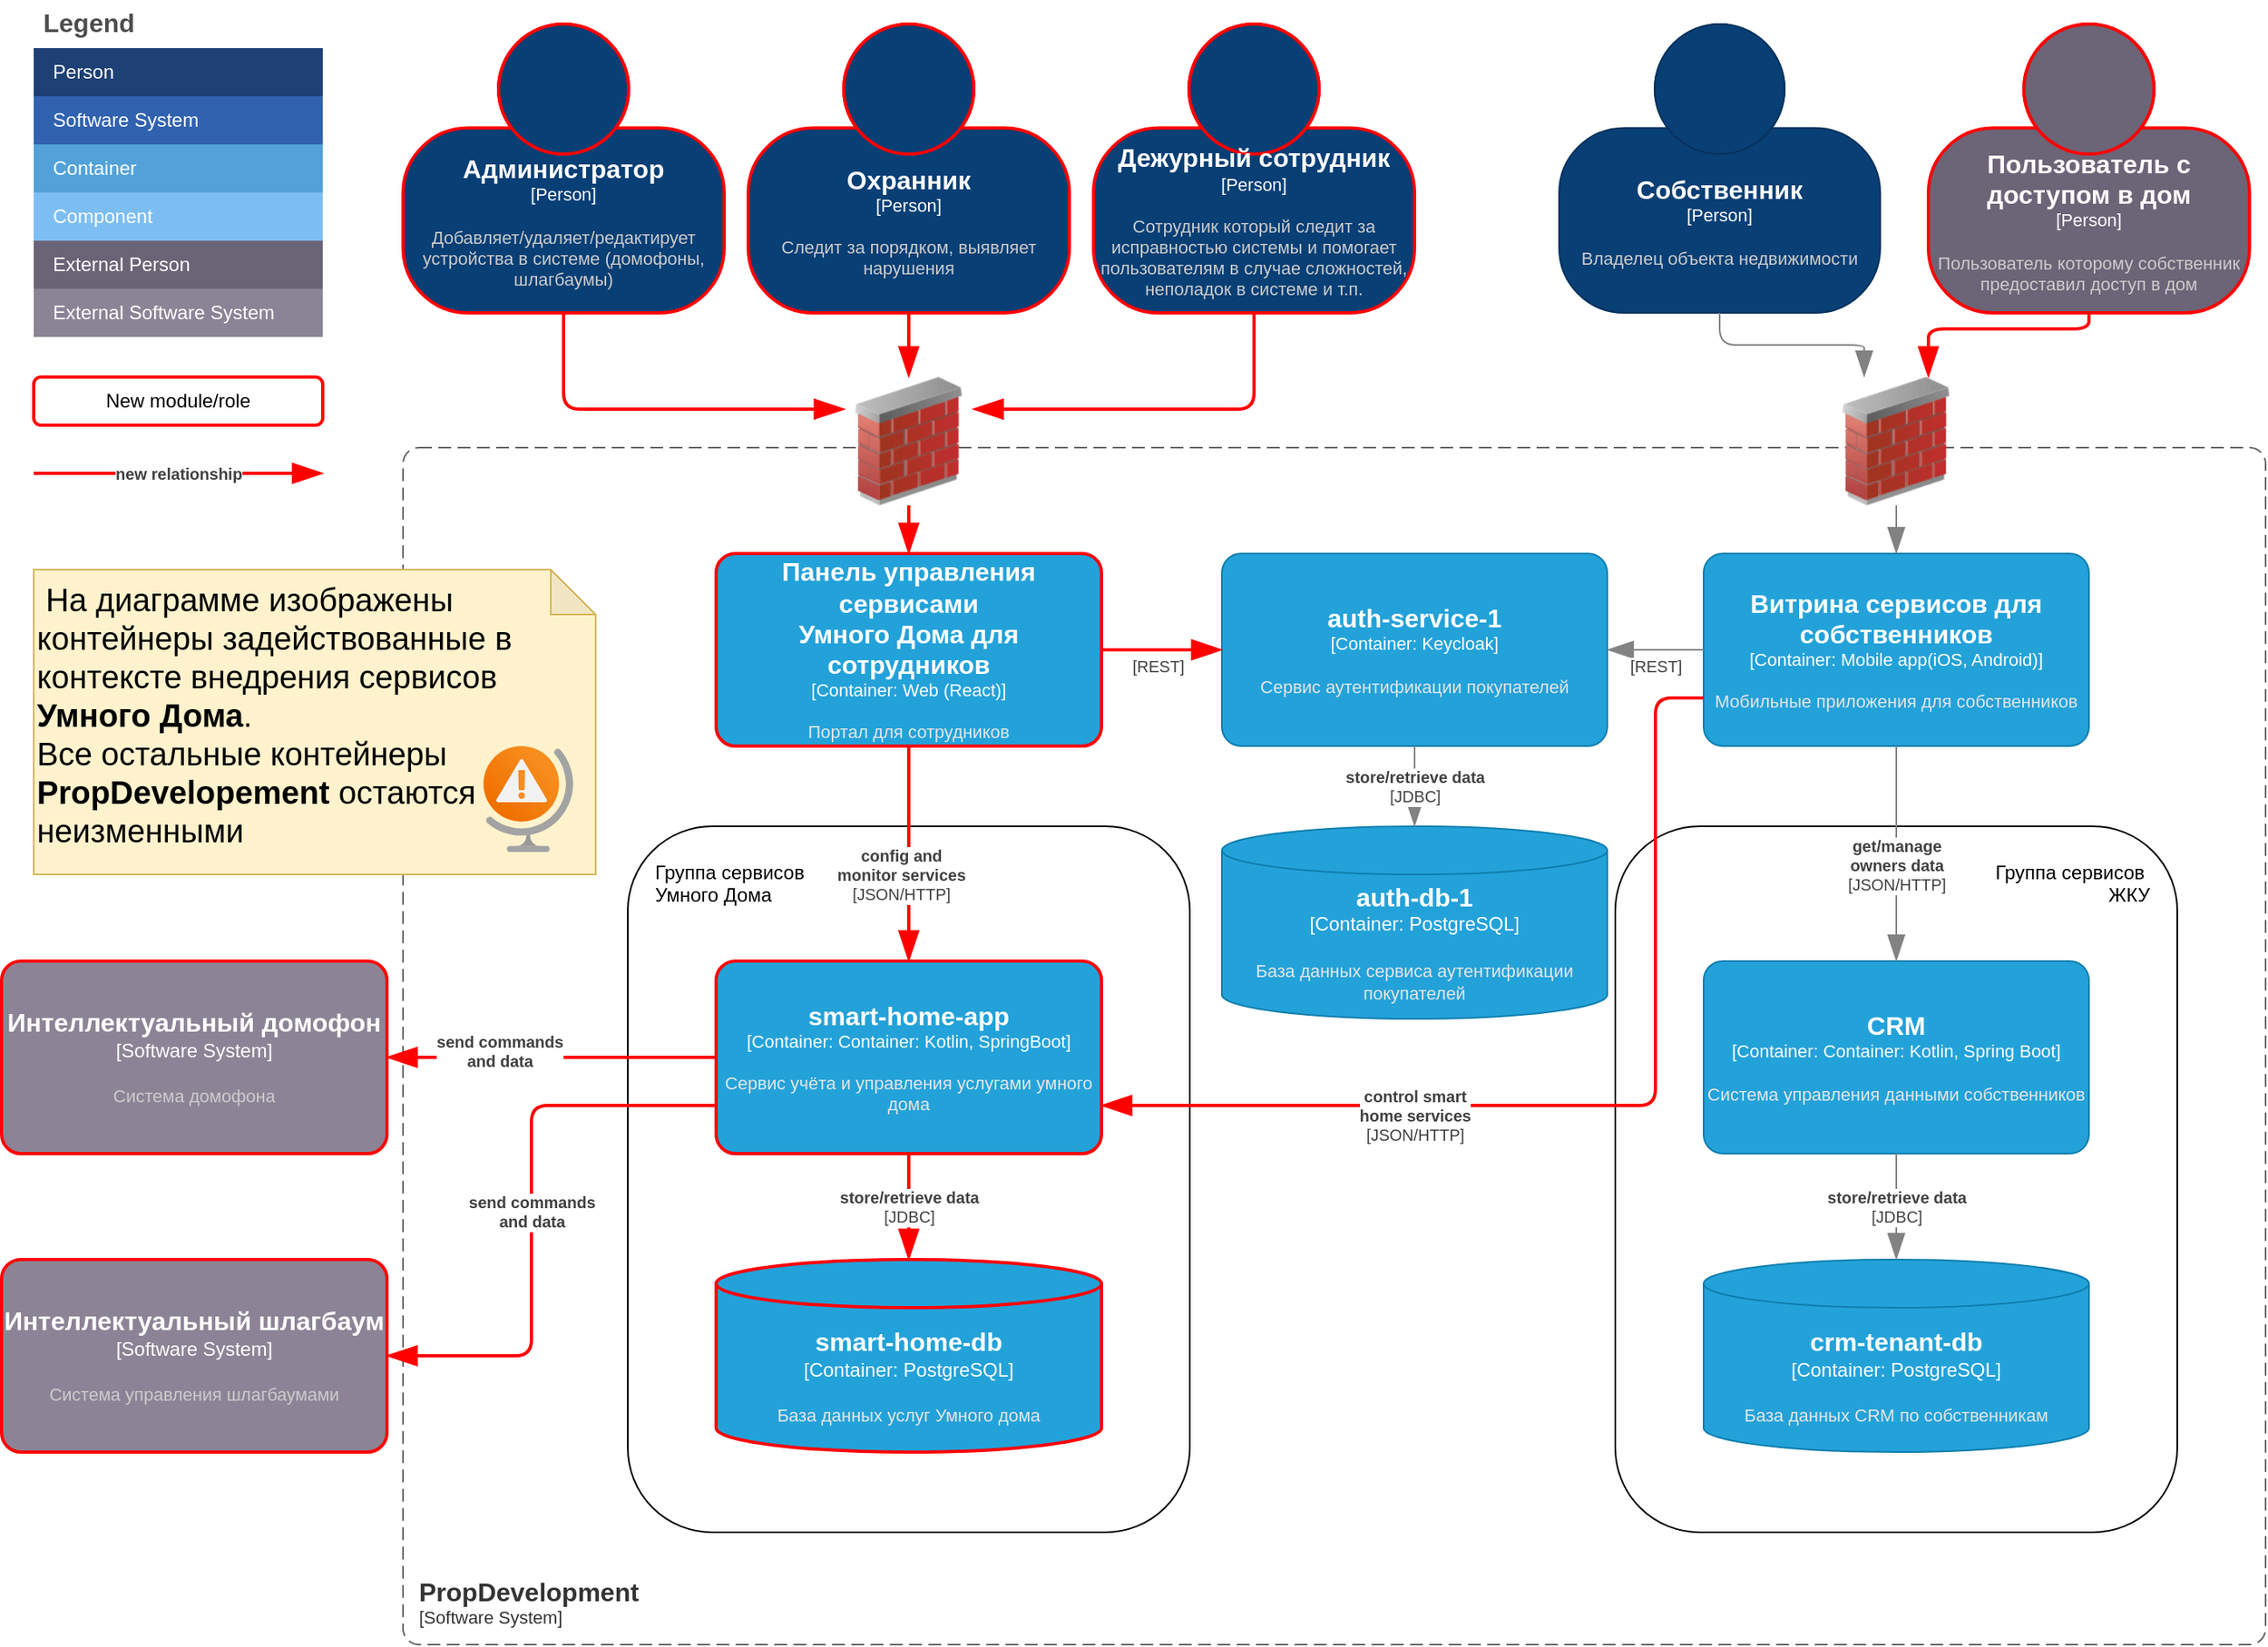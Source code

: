 <?xml version="1.0" encoding="UTF-8"?>
<mxfile version="28.0.7">
  <diagram name="Smart_home_containers" id="YYoMO82be9aLA4cm-GxM">
    <mxGraphModel dx="2052" dy="1110" grid="1" gridSize="10" guides="1" tooltips="1" connect="1" arrows="1" fold="1" page="1" pageScale="1" pageWidth="1169" pageHeight="827" math="0" shadow="0">
      <root>
        <mxCell id="0" />
        <mxCell id="1" parent="0" />
        <mxCell id="gD3_yZet2hSaVHX4nAXT-1" value="Группа сервисов&amp;nbsp;&lt;div&gt;ЖКУ&lt;/div&gt;" style="rounded=1;whiteSpace=wrap;html=1;verticalAlign=top;align=right;labelPosition=center;verticalLabelPosition=middle;spacingLeft=0;spacingTop=15;spacingRight=15;" vertex="1" parent="1">
          <mxGeometry x="1025" y="530" width="350" height="440" as="geometry" />
        </mxCell>
        <mxCell id="eKTCsb9DSm1Nc7J48sP9-2" value="Legend" style="shape=table;startSize=30;container=1;collapsible=0;childLayout=tableLayout;fontSize=16;align=left;verticalAlign=top;fillColor=none;strokeColor=none;fontColor=#4D4D4D;fontStyle=1;spacingLeft=6;spacing=0;resizable=0;" vertex="1" parent="1">
          <mxGeometry x="40" y="15" width="180" height="210" as="geometry" />
        </mxCell>
        <mxCell id="eKTCsb9DSm1Nc7J48sP9-3" value="" style="shape=tableRow;horizontal=0;startSize=0;swimlaneHead=0;swimlaneBody=0;strokeColor=inherit;top=0;left=0;bottom=0;right=0;collapsible=0;dropTarget=0;fillColor=none;points=[[0,0.5],[1,0.5]];portConstraint=eastwest;fontSize=12;" vertex="1" parent="eKTCsb9DSm1Nc7J48sP9-2">
          <mxGeometry y="30" width="180" height="30" as="geometry" />
        </mxCell>
        <mxCell id="eKTCsb9DSm1Nc7J48sP9-4" value="Person" style="shape=partialRectangle;html=1;whiteSpace=wrap;connectable=0;strokeColor=inherit;overflow=hidden;fillColor=#1E4074;top=0;left=0;bottom=0;right=0;pointerEvents=1;fontSize=12;align=left;fontColor=#FFFFFF;gradientColor=none;spacingLeft=10;spacingRight=4;" vertex="1" parent="eKTCsb9DSm1Nc7J48sP9-3">
          <mxGeometry width="180" height="30" as="geometry">
            <mxRectangle width="180" height="30" as="alternateBounds" />
          </mxGeometry>
        </mxCell>
        <mxCell id="eKTCsb9DSm1Nc7J48sP9-5" value="" style="shape=tableRow;horizontal=0;startSize=0;swimlaneHead=0;swimlaneBody=0;strokeColor=inherit;top=0;left=0;bottom=0;right=0;collapsible=0;dropTarget=0;fillColor=none;points=[[0,0.5],[1,0.5]];portConstraint=eastwest;fontSize=12;" vertex="1" parent="eKTCsb9DSm1Nc7J48sP9-2">
          <mxGeometry y="60" width="180" height="30" as="geometry" />
        </mxCell>
        <mxCell id="eKTCsb9DSm1Nc7J48sP9-6" value="Software System" style="shape=partialRectangle;html=1;whiteSpace=wrap;connectable=0;strokeColor=inherit;overflow=hidden;fillColor=#3162AF;top=0;left=0;bottom=0;right=0;pointerEvents=1;fontSize=12;align=left;fontColor=#FFFFFF;gradientColor=none;spacingLeft=10;spacingRight=4;" vertex="1" parent="eKTCsb9DSm1Nc7J48sP9-5">
          <mxGeometry width="180" height="30" as="geometry">
            <mxRectangle width="180" height="30" as="alternateBounds" />
          </mxGeometry>
        </mxCell>
        <mxCell id="eKTCsb9DSm1Nc7J48sP9-7" value="" style="shape=tableRow;horizontal=0;startSize=0;swimlaneHead=0;swimlaneBody=0;strokeColor=inherit;top=0;left=0;bottom=0;right=0;collapsible=0;dropTarget=0;fillColor=none;points=[[0,0.5],[1,0.5]];portConstraint=eastwest;fontSize=12;" vertex="1" parent="eKTCsb9DSm1Nc7J48sP9-2">
          <mxGeometry y="90" width="180" height="30" as="geometry" />
        </mxCell>
        <mxCell id="eKTCsb9DSm1Nc7J48sP9-8" value="Container" style="shape=partialRectangle;html=1;whiteSpace=wrap;connectable=0;strokeColor=inherit;overflow=hidden;fillColor=#52a2d8;top=0;left=0;bottom=0;right=0;pointerEvents=1;fontSize=12;align=left;fontColor=#FFFFFF;gradientColor=none;spacingLeft=10;spacingRight=4;" vertex="1" parent="eKTCsb9DSm1Nc7J48sP9-7">
          <mxGeometry width="180" height="30" as="geometry">
            <mxRectangle width="180" height="30" as="alternateBounds" />
          </mxGeometry>
        </mxCell>
        <mxCell id="eKTCsb9DSm1Nc7J48sP9-9" value="" style="shape=tableRow;horizontal=0;startSize=0;swimlaneHead=0;swimlaneBody=0;strokeColor=inherit;top=0;left=0;bottom=0;right=0;collapsible=0;dropTarget=0;fillColor=none;points=[[0,0.5],[1,0.5]];portConstraint=eastwest;fontSize=12;" vertex="1" parent="eKTCsb9DSm1Nc7J48sP9-2">
          <mxGeometry y="120" width="180" height="30" as="geometry" />
        </mxCell>
        <mxCell id="eKTCsb9DSm1Nc7J48sP9-10" value="Component" style="shape=partialRectangle;html=1;whiteSpace=wrap;connectable=0;strokeColor=inherit;overflow=hidden;fillColor=#7dbef2;top=0;left=0;bottom=0;right=0;pointerEvents=1;fontSize=12;align=left;fontColor=#FFFFFF;gradientColor=none;spacingLeft=10;spacingRight=4;" vertex="1" parent="eKTCsb9DSm1Nc7J48sP9-9">
          <mxGeometry width="180" height="30" as="geometry">
            <mxRectangle width="180" height="30" as="alternateBounds" />
          </mxGeometry>
        </mxCell>
        <mxCell id="eKTCsb9DSm1Nc7J48sP9-11" value="" style="shape=tableRow;horizontal=0;startSize=0;swimlaneHead=0;swimlaneBody=0;strokeColor=inherit;top=0;left=0;bottom=0;right=0;collapsible=0;dropTarget=0;fillColor=none;points=[[0,0.5],[1,0.5]];portConstraint=eastwest;fontSize=12;" vertex="1" parent="eKTCsb9DSm1Nc7J48sP9-2">
          <mxGeometry y="150" width="180" height="30" as="geometry" />
        </mxCell>
        <mxCell id="eKTCsb9DSm1Nc7J48sP9-12" value="External Person" style="shape=partialRectangle;html=1;whiteSpace=wrap;connectable=0;strokeColor=inherit;overflow=hidden;fillColor=#6b6477;top=0;left=0;bottom=0;right=0;pointerEvents=1;fontSize=12;align=left;fontColor=#FFFFFF;gradientColor=none;spacingLeft=10;spacingRight=4;" vertex="1" parent="eKTCsb9DSm1Nc7J48sP9-11">
          <mxGeometry width="180" height="30" as="geometry">
            <mxRectangle width="180" height="30" as="alternateBounds" />
          </mxGeometry>
        </mxCell>
        <mxCell id="eKTCsb9DSm1Nc7J48sP9-13" value="" style="shape=tableRow;horizontal=0;startSize=0;swimlaneHead=0;swimlaneBody=0;strokeColor=inherit;top=0;left=0;bottom=0;right=0;collapsible=0;dropTarget=0;fillColor=none;points=[[0,0.5],[1,0.5]];portConstraint=eastwest;fontSize=12;" vertex="1" parent="eKTCsb9DSm1Nc7J48sP9-2">
          <mxGeometry y="180" width="180" height="30" as="geometry" />
        </mxCell>
        <mxCell id="eKTCsb9DSm1Nc7J48sP9-14" value="External Software System" style="shape=partialRectangle;html=1;whiteSpace=wrap;connectable=0;strokeColor=inherit;overflow=hidden;fillColor=#8b8496;top=0;left=0;bottom=0;right=0;pointerEvents=1;fontSize=12;align=left;fontColor=#FFFFFF;gradientColor=none;spacingLeft=10;spacingRight=4;" vertex="1" parent="eKTCsb9DSm1Nc7J48sP9-13">
          <mxGeometry width="180" height="30" as="geometry">
            <mxRectangle width="180" height="30" as="alternateBounds" />
          </mxGeometry>
        </mxCell>
        <object placeholders="1" c4Name="Пользователь с доступом в дом" c4Type="Person" c4Description="Пользователь которому собственник предоставил доступ в дом" label="&lt;font style=&quot;font-size: 16px&quot;&gt;&lt;b&gt;%c4Name%&lt;/b&gt;&lt;/font&gt;&lt;div&gt;[%c4Type%]&lt;/div&gt;&lt;br&gt;&lt;div&gt;&lt;font style=&quot;font-size: 11px&quot;&gt;&lt;font color=&quot;#cccccc&quot;&gt;%c4Description%&lt;/font&gt;&lt;/div&gt;" id="eKTCsb9DSm1Nc7J48sP9-16">
          <mxCell style="html=1;fontSize=11;dashed=0;whiteSpace=wrap;fillColor=#6C6477;strokeColor=#FF0000;fontColor=#ffffff;shape=mxgraph.c4.person2;align=center;metaEdit=1;points=[[0.5,0,0],[1,0.5,0],[1,0.75,0],[0.75,1,0],[0.5,1,0],[0.25,1,0],[0,0.75,0],[0,0.5,0]];resizable=0;strokeWidth=2;" vertex="1" parent="1">
            <mxGeometry x="1220" y="30" width="200" height="180" as="geometry" />
          </mxCell>
        </object>
        <object placeholders="1" c4Name="Дежурный сотрудник" c4Type="Person" c4Description="Сотрудник который следит за исправностью системы и помогает пользователям в случае сложностей, неполадок в системе и т.п." label="&lt;font style=&quot;font-size: 16px&quot;&gt;&lt;b&gt;%c4Name%&lt;/b&gt;&lt;/font&gt;&lt;div&gt;[%c4Type%]&lt;/div&gt;&lt;br&gt;&lt;div&gt;&lt;font style=&quot;font-size: 11px&quot;&gt;&lt;font color=&quot;#cccccc&quot;&gt;%c4Description%&lt;/font&gt;&lt;/div&gt;" id="eKTCsb9DSm1Nc7J48sP9-17">
          <mxCell style="html=1;fontSize=11;dashed=0;whiteSpace=wrap;fillColor=#083F75;strokeColor=#FF0000;fontColor=#ffffff;shape=mxgraph.c4.person2;align=center;metaEdit=1;points=[[0.5,0,0],[1,0.5,0],[1,0.75,0],[0.75,1,0],[0.5,1,0],[0.25,1,0],[0,0.75,0],[0,0.5,0]];resizable=0;strokeWidth=2;" vertex="1" parent="1">
            <mxGeometry x="700" y="30" width="200" height="180" as="geometry" />
          </mxCell>
        </object>
        <object placeholders="1" c4Name="Охранник" c4Type="Person" c4Description="Следит за порядком, выявляет нарушения" label="&lt;font style=&quot;font-size: 16px&quot;&gt;&lt;b&gt;%c4Name%&lt;/b&gt;&lt;/font&gt;&lt;div&gt;[%c4Type%]&lt;/div&gt;&lt;br&gt;&lt;div&gt;&lt;font style=&quot;font-size: 11px&quot;&gt;&lt;font color=&quot;#cccccc&quot;&gt;%c4Description%&lt;/font&gt;&lt;/div&gt;" id="eKTCsb9DSm1Nc7J48sP9-18">
          <mxCell style="html=1;fontSize=11;dashed=0;whiteSpace=wrap;fillColor=#083F75;strokeColor=#FF0000;fontColor=#ffffff;shape=mxgraph.c4.person2;align=center;metaEdit=1;points=[[0.5,0,0],[1,0.5,0],[1,0.75,0],[0.75,1,0],[0.5,1,0],[0.25,1,0],[0,0.75,0],[0,0.5,0]];resizable=0;strokeWidth=2;" vertex="1" parent="1">
            <mxGeometry x="485" y="30" width="200" height="180" as="geometry" />
          </mxCell>
        </object>
        <object placeholders="1" c4Name="Администратор" c4Type="Person" c4Description="Добавляет/удаляет/редактирует устройства в системе (домофоны, шлагбаумы)" label="&lt;font style=&quot;font-size: 16px&quot;&gt;&lt;b&gt;%c4Name%&lt;/b&gt;&lt;/font&gt;&lt;div&gt;[%c4Type%]&lt;/div&gt;&lt;br&gt;&lt;div&gt;&lt;font style=&quot;font-size: 11px&quot;&gt;&lt;font color=&quot;#cccccc&quot;&gt;%c4Description%&lt;/font&gt;&lt;/div&gt;" id="eKTCsb9DSm1Nc7J48sP9-19">
          <mxCell style="html=1;fontSize=11;dashed=0;whiteSpace=wrap;fillColor=#083F75;strokeColor=#FF0000;fontColor=#ffffff;shape=mxgraph.c4.person2;align=center;metaEdit=1;points=[[0.5,0,0],[1,0.5,0],[1,0.75,0],[0.75,1,0],[0.5,1,0],[0.25,1,0],[0,0.75,0],[0,0.5,0]];resizable=0;strokeWidth=2;" vertex="1" parent="1">
            <mxGeometry x="270" y="30" width="200" height="180" as="geometry" />
          </mxCell>
        </object>
        <object placeholders="1" c4Name="Собственник" c4Type="Person" c4Description="Владелец объекта недвижимости" label="&lt;font style=&quot;font-size: 16px&quot;&gt;&lt;b&gt;%c4Name%&lt;/b&gt;&lt;/font&gt;&lt;div&gt;[%c4Type%]&lt;/div&gt;&lt;br&gt;&lt;div&gt;&lt;font style=&quot;font-size: 11px&quot;&gt;&lt;font color=&quot;#cccccc&quot;&gt;%c4Description%&lt;/font&gt;&lt;/div&gt;" id="eKTCsb9DSm1Nc7J48sP9-20">
          <mxCell style="html=1;fontSize=11;dashed=0;whiteSpace=wrap;fillColor=#083F75;strokeColor=#06315C;fontColor=#ffffff;shape=mxgraph.c4.person2;align=center;metaEdit=1;points=[[0.5,0,0],[1,0.5,0],[1,0.75,0],[0.75,1,0],[0.5,1,0],[0.25,1,0],[0,0.75,0],[0,0.5,0]];resizable=0;" vertex="1" parent="1">
            <mxGeometry x="990" y="30" width="200" height="180" as="geometry" />
          </mxCell>
        </object>
        <object placeholders="1" c4Name="PropDevelopment" c4Type="SystemScopeBoundary" c4Application="Software System" label="&lt;font style=&quot;font-size: 16px&quot;&gt;&lt;b&gt;&lt;div style=&quot;text-align: left&quot;&gt;%c4Name%&lt;/div&gt;&lt;/b&gt;&lt;/font&gt;&lt;div style=&quot;text-align: left&quot;&gt;[%c4Application%]&lt;/div&gt;" id="eKTCsb9DSm1Nc7J48sP9-21">
          <mxCell style="rounded=1;fontSize=11;whiteSpace=wrap;html=1;dashed=1;arcSize=20;fillColor=none;strokeColor=#666666;fontColor=#333333;labelBackgroundColor=none;align=left;verticalAlign=bottom;labelBorderColor=none;spacingTop=0;spacing=10;dashPattern=8 4;metaEdit=1;rotatable=0;perimeter=rectanglePerimeter;noLabel=0;labelPadding=0;allowArrows=0;connectable=0;expand=0;recursiveResize=0;editable=1;pointerEvents=0;absoluteArcSize=1;points=[[0.25,0,0],[0.5,0,0],[0.75,0,0],[1,0.25,0],[1,0.5,0],[1,0.75,0],[0.75,1,0],[0.5,1,0],[0.25,1,0],[0,0.75,0],[0,0.5,0],[0,0.25,0]];" vertex="1" parent="1">
            <mxGeometry x="270" y="294" width="1160" height="746" as="geometry" />
          </mxCell>
        </object>
        <object placeholders="1" c4Name="CRM" c4Type="Container" c4Technology="Container: Kotlin, Spring Boot" c4Description="Система управления данными собственников" label="&lt;font style=&quot;font-size: 16px&quot;&gt;&lt;b&gt;%c4Name%&lt;/b&gt;&lt;/font&gt;&lt;div&gt;[%c4Type%: %c4Technology%]&lt;/div&gt;&lt;br&gt;&lt;div&gt;&lt;font style=&quot;font-size: 11px&quot;&gt;&lt;font color=&quot;#E6E6E6&quot;&gt;%c4Description%&lt;/font&gt;&lt;/div&gt;" id="V-tnncBNO8e8y7OCxIU8-1">
          <mxCell style="rounded=1;whiteSpace=wrap;html=1;fontSize=11;labelBackgroundColor=none;fillColor=#23A2D9;fontColor=#ffffff;align=center;arcSize=10;strokeColor=#0E7DAD;metaEdit=1;resizable=0;points=[[0.25,0,0],[0.5,0,0],[0.75,0,0],[1,0.25,0],[1,0.5,0],[1,0.75,0],[0.75,1,0],[0.5,1,0],[0.25,1,0],[0,0.75,0],[0,0.5,0],[0,0.25,0]];" vertex="1" parent="1">
            <mxGeometry x="1080" y="614" width="240" height="120" as="geometry" />
          </mxCell>
        </object>
        <object placeholders="1" c4Name="crm-tenant-db" c4Type="Container" c4Technology="PostgreSQL" c4Description="База данных CRM по собственникам" label="&lt;font style=&quot;font-size: 16px&quot;&gt;&lt;b&gt;%c4Name%&lt;/b&gt;&lt;/font&gt;&lt;div&gt;[%c4Type%:&amp;nbsp;%c4Technology%]&lt;/div&gt;&lt;br&gt;&lt;div&gt;&lt;font style=&quot;font-size: 11px&quot;&gt;&lt;font color=&quot;#E6E6E6&quot;&gt;%c4Description%&lt;/font&gt;&lt;/div&gt;" id="V-tnncBNO8e8y7OCxIU8-2">
          <mxCell style="shape=cylinder3;size=15;whiteSpace=wrap;html=1;boundedLbl=1;rounded=0;labelBackgroundColor=none;fillColor=#23A2D9;fontSize=12;fontColor=#ffffff;align=center;strokeColor=#0E7DAD;metaEdit=1;points=[[0.5,0,0],[1,0.25,0],[1,0.5,0],[1,0.75,0],[0.5,1,0],[0,0.75,0],[0,0.5,0],[0,0.25,0]];resizable=0;" vertex="1" parent="1">
            <mxGeometry x="1080" y="800" width="240" height="120" as="geometry" />
          </mxCell>
        </object>
        <mxCell id="gD3_yZet2hSaVHX4nAXT-2" value="Группа сервисов&lt;div&gt;Умного Дома&lt;/div&gt;" style="rounded=1;whiteSpace=wrap;html=1;verticalAlign=top;align=left;strokeColor=default;spacingLeft=15;spacingTop=15;fontFamily=Helvetica;fontSize=12;fontColor=default;fillColor=default;" vertex="1" parent="1">
          <mxGeometry x="410" y="530" width="350" height="440" as="geometry" />
        </mxCell>
        <object placeholders="1" c4Name="Витрина сервисов для собственников" c4Type="Container" c4Technology="Mobile app(iOS, Android)" c4Description="Мобильные приложения для собственников" label="&lt;font style=&quot;font-size: 16px&quot;&gt;&lt;b&gt;%c4Name%&lt;/b&gt;&lt;/font&gt;&lt;div&gt;[%c4Type%: %c4Technology%]&lt;/div&gt;&lt;br&gt;&lt;div&gt;&lt;font style=&quot;font-size: 11px&quot;&gt;&lt;font color=&quot;#E6E6E6&quot;&gt;%c4Description%&lt;/font&gt;&lt;/div&gt;" id="W9uwk2twDYeHQ_o5653e-1">
          <mxCell style="rounded=1;whiteSpace=wrap;html=1;fontSize=11;labelBackgroundColor=none;fillColor=#23A2D9;fontColor=#ffffff;align=center;arcSize=10;strokeColor=#0E7DAD;metaEdit=1;resizable=0;points=[[0.25,0,0],[0.5,0,0],[0.75,0,0],[1,0.25,0],[1,0.5,0],[1,0.75,0],[0.75,1,0],[0.5,1,0],[0.25,1,0],[0,0.75,0],[0,0.5,0],[0,0.25,0]];" vertex="1" parent="1">
            <mxGeometry x="1080" y="360" width="240" height="120" as="geometry" />
          </mxCell>
        </object>
        <object placeholders="1" c4Type="Relationship" c4Technology="JSON/HTTP" c4Description="get/manage &#xa;owners data" label="&lt;div style=&quot;text-align: left&quot;&gt;&lt;div style=&quot;text-align: center&quot;&gt;&lt;b&gt;%c4Description%&lt;/b&gt;&lt;/div&gt;&lt;div style=&quot;text-align: center&quot;&gt;[%c4Technology%]&lt;/div&gt;&lt;/div&gt;" id="wUo6rOzm0gSrD3w1CdU2-1">
          <mxCell style="endArrow=blockThin;html=1;fontSize=10;fontColor=#404040;strokeWidth=1;endFill=1;strokeColor=#828282;elbow=vertical;metaEdit=1;endSize=14;startSize=14;jumpStyle=arc;jumpSize=16;rounded=1;edgeStyle=orthogonalEdgeStyle;exitX=0.5;exitY=1;exitDx=0;exitDy=0;exitPerimeter=0;entryX=0.5;entryY=0;entryDx=0;entryDy=0;entryPerimeter=0;curved=0;" edge="1" parent="1" source="W9uwk2twDYeHQ_o5653e-1" target="V-tnncBNO8e8y7OCxIU8-1">
            <mxGeometry x="0.095" width="240" relative="1" as="geometry">
              <mxPoint x="1200" y="560" as="sourcePoint" />
              <mxPoint x="1530" y="580" as="targetPoint" />
              <mxPoint as="offset" />
            </mxGeometry>
          </mxCell>
        </object>
        <object placeholders="1" c4Type="Relationship" id="ZugzFVOaHd-BvTdnxuUA-2">
          <mxCell style="endArrow=blockThin;html=1;fontSize=10;fontColor=#404040;strokeWidth=1;endFill=1;strokeColor=#828282;elbow=vertical;metaEdit=1;endSize=14;startSize=14;jumpStyle=arc;jumpSize=16;rounded=1;edgeStyle=orthogonalEdgeStyle;entryX=0.5;entryY=0;entryDx=0;entryDy=0;entryPerimeter=0;exitX=0.5;exitY=1;exitDx=0;exitDy=0;curved=0;" edge="1" parent="1" source="ZugzFVOaHd-BvTdnxuUA-1" target="W9uwk2twDYeHQ_o5653e-1">
            <mxGeometry width="240" relative="1" as="geometry">
              <mxPoint x="400" y="350" as="sourcePoint" />
              <mxPoint x="640" y="350" as="targetPoint" />
            </mxGeometry>
          </mxCell>
        </object>
        <mxCell id="ZugzFVOaHd-BvTdnxuUA-1" value="" style="image;html=1;image=img/lib/clip_art/networking/Firewall_02_128x128.png" vertex="1" parent="1">
          <mxGeometry x="1160" y="250" width="80" height="80" as="geometry" />
        </mxCell>
        <object placeholders="1" c4Type="Relationship" c4Technology="JDBC" c4Description="store/retrieve data" label="&lt;div style=&quot;text-align: left&quot;&gt;&lt;div style=&quot;text-align: center&quot;&gt;&lt;b&gt;%c4Description%&lt;/b&gt;&lt;/div&gt;&lt;div style=&quot;text-align: center&quot;&gt;[%c4Technology%]&lt;/div&gt;&lt;/div&gt;" id="ZugzFVOaHd-BvTdnxuUA-4">
          <mxCell style="endArrow=blockThin;html=1;fontSize=10;fontColor=#404040;strokeWidth=1;endFill=1;strokeColor=#828282;elbow=vertical;metaEdit=1;endSize=14;startSize=14;jumpStyle=arc;jumpSize=16;rounded=1;edgeStyle=orthogonalEdgeStyle;entryX=0.5;entryY=0;entryDx=0;entryDy=0;entryPerimeter=0;exitX=0.5;exitY=1;exitDx=0;exitDy=0;exitPerimeter=0;curved=0;" edge="1" parent="1" source="V-tnncBNO8e8y7OCxIU8-1" target="V-tnncBNO8e8y7OCxIU8-2">
            <mxGeometry width="240" relative="1" as="geometry">
              <mxPoint x="820" y="610" as="sourcePoint" />
              <mxPoint x="1060" y="610" as="targetPoint" />
            </mxGeometry>
          </mxCell>
        </object>
        <object placeholders="1" c4Name="smart-home-app" c4Type="Container" c4Technology="Container: Kotlin, SpringBoot" c4Description="Сервис учёта и управления услугами умного дома" label="&lt;font style=&quot;font-size: 16px&quot;&gt;&lt;b&gt;%c4Name%&lt;/b&gt;&lt;/font&gt;&lt;div&gt;[%c4Type%: %c4Technology%]&lt;/div&gt;&lt;br&gt;&lt;div&gt;&lt;font style=&quot;font-size: 11px&quot;&gt;&lt;font color=&quot;#E6E6E6&quot;&gt;%c4Description%&lt;/font&gt;&lt;/div&gt;" id="h403teA-hQCBvrk3fqgs-1">
          <mxCell style="rounded=1;whiteSpace=wrap;html=1;fontSize=11;labelBackgroundColor=none;fillColor=#23A2D9;fontColor=#ffffff;align=center;arcSize=10;strokeColor=#FF0000;metaEdit=1;resizable=0;points=[[0.25,0,0],[0.5,0,0],[0.75,0,0],[1,0.25,0],[1,0.5,0],[1,0.75,0],[0.75,1,0],[0.5,1,0],[0.25,1,0],[0,0.75,0],[0,0.5,0],[0,0.25,0]];strokeWidth=2;" vertex="1" parent="1">
            <mxGeometry x="465" y="614" width="240" height="120" as="geometry" />
          </mxCell>
        </object>
        <object placeholders="1" c4Name="smart-home-db" c4Type="Container" c4Technology="PostgreSQL" c4Description="База данных услуг Умного дома" label="&lt;font style=&quot;font-size: 16px&quot;&gt;&lt;b&gt;%c4Name%&lt;/b&gt;&lt;/font&gt;&lt;div&gt;[%c4Type%:&amp;nbsp;%c4Technology%]&lt;/div&gt;&lt;br&gt;&lt;div&gt;&lt;font style=&quot;font-size: 11px&quot;&gt;&lt;font color=&quot;#E6E6E6&quot;&gt;%c4Description%&lt;/font&gt;&lt;/div&gt;" id="h403teA-hQCBvrk3fqgs-2">
          <mxCell style="shape=cylinder3;size=15;whiteSpace=wrap;html=1;boundedLbl=1;rounded=0;labelBackgroundColor=none;fillColor=#23A2D9;fontSize=12;fontColor=#ffffff;align=center;strokeColor=#FF0000;metaEdit=1;points=[[0.5,0,0],[1,0.25,0],[1,0.5,0],[1,0.75,0],[0.5,1,0],[0,0.75,0],[0,0.5,0],[0,0.25,0]];resizable=0;strokeWidth=2;" vertex="1" parent="1">
            <mxGeometry x="465" y="800" width="240" height="120" as="geometry" />
          </mxCell>
        </object>
        <object placeholders="1" c4Name="Интеллектуальный домофон" c4Type="Software System" c4Description="Система домофона" label="&lt;font style=&quot;font-size: 16px&quot;&gt;&lt;b&gt;%c4Name%&lt;/b&gt;&lt;/font&gt;&lt;div&gt;[%c4Type%]&lt;/div&gt;&lt;br&gt;&lt;div&gt;&lt;font style=&quot;font-size: 11px&quot;&gt;&lt;font color=&quot;#cccccc&quot;&gt;%c4Description%&lt;/font&gt;&lt;/div&gt;" id="h403teA-hQCBvrk3fqgs-5">
          <mxCell style="rounded=1;whiteSpace=wrap;html=1;labelBackgroundColor=none;fillColor=#8C8496;fontColor=#ffffff;align=center;arcSize=10;strokeColor=#FF0000;metaEdit=1;resizable=0;points=[[0.25,0,0],[0.5,0,0],[0.75,0,0],[1,0.25,0],[1,0.5,0],[1,0.75,0],[0.75,1,0],[0.5,1,0],[0.25,1,0],[0,0.75,0],[0,0.5,0],[0,0.25,0]];strokeWidth=2;" vertex="1" parent="1">
            <mxGeometry x="20" y="614" width="240" height="120" as="geometry" />
          </mxCell>
        </object>
        <object placeholders="1" c4Name="Интеллектуальный шлагбаум" c4Type="Software System" c4Description="Система управления шлагбаумами" label="&lt;font style=&quot;font-size: 16px&quot;&gt;&lt;b&gt;%c4Name%&lt;/b&gt;&lt;/font&gt;&lt;div&gt;[%c4Type%]&lt;/div&gt;&lt;br&gt;&lt;div&gt;&lt;font style=&quot;font-size: 11px&quot;&gt;&lt;font color=&quot;#cccccc&quot;&gt;%c4Description%&lt;/font&gt;&lt;/div&gt;" id="h403teA-hQCBvrk3fqgs-6">
          <mxCell style="rounded=1;whiteSpace=wrap;html=1;labelBackgroundColor=none;fillColor=#8C8496;fontColor=#ffffff;align=center;arcSize=10;strokeColor=#FF0000;metaEdit=1;resizable=0;points=[[0.25,0,0],[0.5,0,0],[0.75,0,0],[1,0.25,0],[1,0.5,0],[1,0.75,0],[0.75,1,0],[0.5,1,0],[0.25,1,0],[0,0.75,0],[0,0.5,0],[0,0.25,0]];strokeWidth=2;" vertex="1" parent="1">
            <mxGeometry x="20" y="800" width="240" height="120" as="geometry" />
          </mxCell>
        </object>
        <object placeholders="1" c4Type="Relationship" c4Technology="JDBC" c4Description="store/retrieve data" label="&lt;div style=&quot;text-align: left&quot;&gt;&lt;div style=&quot;text-align: center&quot;&gt;&lt;b&gt;%c4Description%&lt;/b&gt;&lt;/div&gt;&lt;div style=&quot;text-align: center&quot;&gt;[%c4Technology%]&lt;/div&gt;&lt;/div&gt;" id="h403teA-hQCBvrk3fqgs-7">
          <mxCell style="endArrow=blockThin;html=1;fontSize=10;fontColor=#404040;strokeWidth=2;endFill=1;strokeColor=#FF0000;elbow=vertical;metaEdit=1;endSize=14;startSize=14;jumpStyle=arc;jumpSize=16;rounded=0;edgeStyle=orthogonalEdgeStyle;entryX=0.5;entryY=0;entryDx=0;entryDy=0;entryPerimeter=0;exitX=0.5;exitY=1;exitDx=0;exitDy=0;exitPerimeter=0;curved=0;align=center;verticalAlign=middle;fontFamily=Helvetica;labelBackgroundColor=default;" edge="1" parent="1" source="h403teA-hQCBvrk3fqgs-1" target="h403teA-hQCBvrk3fqgs-2">
            <mxGeometry width="240" relative="1" as="geometry">
              <mxPoint x="840" y="800" as="sourcePoint" />
              <mxPoint x="840" y="866" as="targetPoint" />
            </mxGeometry>
          </mxCell>
        </object>
        <object placeholders="1" c4Type="Relationship" id="h403teA-hQCBvrk3fqgs-8">
          <mxCell style="endArrow=blockThin;html=1;fontSize=10;fontColor=#404040;strokeWidth=1;endFill=1;strokeColor=#828282;elbow=vertical;metaEdit=1;endSize=14;startSize=14;jumpStyle=arc;jumpSize=16;rounded=1;entryX=0.25;entryY=0;entryDx=0;entryDy=0;exitX=0.5;exitY=1;exitDx=0;exitDy=0;exitPerimeter=0;edgeStyle=orthogonalEdgeStyle;" edge="1" parent="1" source="eKTCsb9DSm1Nc7J48sP9-20" target="ZugzFVOaHd-BvTdnxuUA-1">
            <mxGeometry width="240" relative="1" as="geometry">
              <mxPoint x="620" y="330" as="sourcePoint" />
              <mxPoint x="620" y="370" as="targetPoint" />
            </mxGeometry>
          </mxCell>
        </object>
        <object placeholders="1" c4Type="Relationship" c4Technology="JSON/HTTP" c4Description="control smart &#xa;home services" label="&lt;div style=&quot;text-align: left&quot;&gt;&lt;div style=&quot;text-align: center&quot;&gt;&lt;b&gt;%c4Description%&lt;/b&gt;&lt;/div&gt;&lt;div style=&quot;text-align: center&quot;&gt;[%c4Technology%]&lt;/div&gt;&lt;/div&gt;" id="h403teA-hQCBvrk3fqgs-9">
          <mxCell style="endArrow=blockThin;html=1;fontSize=10;fontColor=#404040;strokeWidth=2;endFill=1;strokeColor=#FF0000;elbow=vertical;metaEdit=1;endSize=14;startSize=14;jumpStyle=arc;jumpSize=16;rounded=1;exitX=0;exitY=0.75;exitDx=0;exitDy=0;exitPerimeter=0;entryX=1;entryY=0.75;entryDx=0;entryDy=0;entryPerimeter=0;align=center;verticalAlign=middle;fontFamily=Helvetica;labelBackgroundColor=default;edgeStyle=orthogonalEdgeStyle;" edge="1" parent="1" source="W9uwk2twDYeHQ_o5653e-1" target="h403teA-hQCBvrk3fqgs-1">
            <mxGeometry x="0.38" y="6" width="240" relative="1" as="geometry">
              <mxPoint x="295" y="450" as="sourcePoint" />
              <mxPoint x="405" y="614" as="targetPoint" />
              <Array as="points">
                <mxPoint x="1050" y="450" />
                <mxPoint x="1050" y="704" />
              </Array>
              <mxPoint as="offset" />
            </mxGeometry>
          </mxCell>
        </object>
        <mxCell id="h403teA-hQCBvrk3fqgs-11" value="" style="image;html=1;image=img/lib/clip_art/networking/Firewall_02_128x128.png" vertex="1" parent="1">
          <mxGeometry x="545" y="250" width="80" height="80" as="geometry" />
        </mxCell>
        <object placeholders="1" c4Type="Relationship" id="h403teA-hQCBvrk3fqgs-12">
          <mxCell style="endArrow=blockThin;html=1;fontSize=10;fontColor=#404040;strokeWidth=2;endFill=1;strokeColor=#FF0000;elbow=vertical;metaEdit=1;endSize=14;startSize=14;jumpStyle=arc;jumpSize=16;rounded=1;edgeStyle=orthogonalEdgeStyle;entryX=1;entryY=0.25;entryDx=0;entryDy=0;exitX=0.5;exitY=1;exitDx=0;exitDy=0;curved=0;exitPerimeter=0;align=center;verticalAlign=middle;fontFamily=Helvetica;labelBackgroundColor=default;" edge="1" parent="1" source="eKTCsb9DSm1Nc7J48sP9-17" target="h403teA-hQCBvrk3fqgs-11">
            <mxGeometry width="240" relative="1" as="geometry">
              <mxPoint x="700" y="250" as="sourcePoint" />
              <mxPoint x="700" y="300" as="targetPoint" />
            </mxGeometry>
          </mxCell>
        </object>
        <object placeholders="1" c4Type="Relationship" id="h403teA-hQCBvrk3fqgs-13">
          <mxCell style="endArrow=blockThin;html=1;fontSize=10;fontColor=#404040;strokeWidth=2;endFill=1;strokeColor=#FF0000;elbow=vertical;metaEdit=1;endSize=14;startSize=14;jumpStyle=arc;jumpSize=16;rounded=1;edgeStyle=orthogonalEdgeStyle;entryX=0;entryY=0.25;entryDx=0;entryDy=0;exitX=0.5;exitY=1;exitDx=0;exitDy=0;curved=0;exitPerimeter=0;align=center;verticalAlign=middle;fontFamily=Helvetica;labelBackgroundColor=default;" edge="1" parent="1" source="eKTCsb9DSm1Nc7J48sP9-19" target="h403teA-hQCBvrk3fqgs-11">
            <mxGeometry width="240" relative="1" as="geometry">
              <mxPoint x="469.97" y="294" as="sourcePoint" />
              <mxPoint x="294.97" y="354" as="targetPoint" />
            </mxGeometry>
          </mxCell>
        </object>
        <object placeholders="1" c4Type="Relationship" id="h403teA-hQCBvrk3fqgs-14">
          <mxCell style="endArrow=blockThin;html=1;fontSize=10;fontColor=#404040;strokeWidth=2;endFill=1;strokeColor=#FF0000;elbow=vertical;metaEdit=1;endSize=14;startSize=14;jumpStyle=arc;jumpSize=16;rounded=0;edgeStyle=orthogonalEdgeStyle;entryX=0.5;entryY=0;entryDx=0;entryDy=0;exitX=0.5;exitY=1;exitDx=0;exitDy=0;curved=0;exitPerimeter=0;align=center;verticalAlign=middle;fontFamily=Helvetica;labelBackgroundColor=default;" edge="1" parent="1" source="eKTCsb9DSm1Nc7J48sP9-18" target="h403teA-hQCBvrk3fqgs-11">
            <mxGeometry width="240" relative="1" as="geometry">
              <mxPoint x="692.49" y="340" as="sourcePoint" />
              <mxPoint x="517.49" y="400" as="targetPoint" />
            </mxGeometry>
          </mxCell>
        </object>
        <object placeholders="1" c4Name="Панель управления сервисами&#xa;Умного Дома для сотрудников" c4Type="Container" c4Technology="Web (React)" c4Description="Портал для сотрудников" label="&lt;font style=&quot;font-size: 16px&quot;&gt;&lt;b&gt;%c4Name%&lt;/b&gt;&lt;/font&gt;&lt;div&gt;[%c4Type%: %c4Technology%]&lt;/div&gt;&lt;br&gt;&lt;div&gt;&lt;font style=&quot;font-size: 11px&quot;&gt;&lt;font color=&quot;#E6E6E6&quot;&gt;%c4Description%&lt;/font&gt;&lt;/div&gt;" id="h403teA-hQCBvrk3fqgs-15">
          <mxCell style="rounded=1;whiteSpace=wrap;html=1;fontSize=11;labelBackgroundColor=none;fillColor=#23A2D9;fontColor=#ffffff;align=center;arcSize=10;strokeColor=#FF0000;metaEdit=1;resizable=0;points=[[0.25,0,0],[0.5,0,0],[0.75,0,0],[1,0.25,0],[1,0.5,0],[1,0.75,0],[0.75,1,0],[0.5,1,0],[0.25,1,0],[0,0.75,0],[0,0.5,0],[0,0.25,0]];strokeWidth=2;" vertex="1" parent="1">
            <mxGeometry x="465" y="360" width="240" height="120" as="geometry" />
          </mxCell>
        </object>
        <object placeholders="1" c4Type="Relationship" id="h403teA-hQCBvrk3fqgs-16">
          <mxCell style="endArrow=blockThin;html=1;fontSize=10;fontColor=#404040;strokeWidth=2;endFill=1;strokeColor=#FF0000;elbow=vertical;metaEdit=1;endSize=14;startSize=14;jumpStyle=arc;jumpSize=16;rounded=0;edgeStyle=orthogonalEdgeStyle;entryX=0.5;entryY=0;entryDx=0;entryDy=0;exitX=0.5;exitY=1;exitDx=0;exitDy=0;curved=0;entryPerimeter=0;align=center;verticalAlign=middle;fontFamily=Helvetica;labelBackgroundColor=default;" edge="1" parent="1" source="h403teA-hQCBvrk3fqgs-11" target="h403teA-hQCBvrk3fqgs-15">
            <mxGeometry width="240" relative="1" as="geometry">
              <mxPoint x="865" y="320" as="sourcePoint" />
              <mxPoint x="690" y="380" as="targetPoint" />
            </mxGeometry>
          </mxCell>
        </object>
        <object placeholders="1" c4Type="Relationship" c4Technology="JSON/HTTP" c4Description="config and &#xa;monitor services" label="&lt;div style=&quot;text-align: left&quot;&gt;&lt;div style=&quot;text-align: center&quot;&gt;&lt;b&gt;%c4Description%&lt;/b&gt;&lt;/div&gt;&lt;div style=&quot;text-align: center&quot;&gt;[%c4Technology%]&lt;/div&gt;&lt;/div&gt;" id="h403teA-hQCBvrk3fqgs-17">
          <mxCell style="endArrow=blockThin;html=1;fontSize=10;fontColor=#404040;strokeWidth=2;endFill=1;strokeColor=#FF0000;elbow=vertical;metaEdit=1;endSize=14;startSize=14;jumpStyle=arc;jumpSize=16;rounded=0;exitX=0.5;exitY=1;exitDx=0;exitDy=0;exitPerimeter=0;entryX=0.5;entryY=0;entryDx=0;entryDy=0;entryPerimeter=0;edgeStyle=orthogonalEdgeStyle;align=center;verticalAlign=middle;fontFamily=Helvetica;labelBackgroundColor=default;" edge="1" parent="1" source="h403teA-hQCBvrk3fqgs-15" target="h403teA-hQCBvrk3fqgs-1">
            <mxGeometry x="0.194" y="-5" width="240" relative="1" as="geometry">
              <mxPoint x="455" y="560" as="sourcePoint" />
              <mxPoint x="120" y="674" as="targetPoint" />
              <mxPoint as="offset" />
            </mxGeometry>
          </mxCell>
        </object>
        <object placeholders="1" c4Type="Relationship" id="h403teA-hQCBvrk3fqgs-18">
          <mxCell style="endArrow=blockThin;html=1;fontSize=10;fontColor=#404040;strokeWidth=2;endFill=1;strokeColor=#FF0000;elbow=vertical;metaEdit=1;endSize=14;startSize=14;jumpStyle=arc;jumpSize=16;rounded=1;edgeStyle=orthogonalEdgeStyle;entryX=0.75;entryY=0;entryDx=0;entryDy=0;exitX=0.5;exitY=1;exitDx=0;exitDy=0;exitPerimeter=0;curved=0;align=center;verticalAlign=middle;fontFamily=Helvetica;labelBackgroundColor=default;" edge="1" parent="1" source="eKTCsb9DSm1Nc7J48sP9-16" target="ZugzFVOaHd-BvTdnxuUA-1">
            <mxGeometry width="240" relative="1" as="geometry">
              <mxPoint x="1180" y="240" as="sourcePoint" />
              <mxPoint x="1180" y="280" as="targetPoint" />
              <Array as="points">
                <mxPoint x="1260" y="220" />
                <mxPoint x="1060" y="220" />
              </Array>
            </mxGeometry>
          </mxCell>
        </object>
        <object placeholders="1" c4Type="Relationship" c4Description="send commands&#xa;and data" label="&lt;div style=&quot;text-align: left&quot;&gt;&lt;div style=&quot;text-align: center&quot;&gt;&lt;b&gt;%c4Description%&lt;/b&gt;&lt;/div&gt;" id="h403teA-hQCBvrk3fqgs-19">
          <mxCell style="endArrow=blockThin;html=1;fontSize=10;fontColor=#404040;strokeWidth=2;endFill=1;strokeColor=#FF0000;elbow=vertical;metaEdit=1;endSize=14;startSize=14;jumpStyle=arc;jumpSize=16;rounded=1;edgeStyle=orthogonalEdgeStyle;entryX=1;entryY=0.5;entryDx=0;entryDy=0;entryPerimeter=0;exitX=0;exitY=0.5;exitDx=0;exitDy=0;exitPerimeter=0;curved=0;align=center;verticalAlign=middle;fontFamily=Helvetica;labelBackgroundColor=default;" edge="1" parent="1" source="h403teA-hQCBvrk3fqgs-1" target="h403teA-hQCBvrk3fqgs-5">
            <mxGeometry x="0.317" y="-4" width="240" relative="1" as="geometry">
              <mxPoint x="160" y="560" as="sourcePoint" />
              <mxPoint x="400" y="560" as="targetPoint" />
              <mxPoint as="offset" />
            </mxGeometry>
          </mxCell>
        </object>
        <object placeholders="1" c4Type="Relationship" c4Description="send commands&#xa;and data" label="&lt;div style=&quot;text-align: left&quot;&gt;&lt;div style=&quot;text-align: center&quot;&gt;&lt;b&gt;%c4Description%&lt;/b&gt;&lt;/div&gt;" id="h403teA-hQCBvrk3fqgs-20">
          <mxCell style="endArrow=blockThin;html=1;fontSize=10;fontColor=#404040;strokeWidth=2;endFill=1;strokeColor=#FF0000;elbow=vertical;metaEdit=1;endSize=14;startSize=14;jumpStyle=arc;jumpSize=16;rounded=1;edgeStyle=orthogonalEdgeStyle;exitX=0;exitY=0.75;exitDx=0;exitDy=0;exitPerimeter=0;entryX=1;entryY=0.5;entryDx=0;entryDy=0;entryPerimeter=0;curved=0;align=center;verticalAlign=middle;fontFamily=Helvetica;labelBackgroundColor=default;" edge="1" parent="1" source="h403teA-hQCBvrk3fqgs-1" target="h403teA-hQCBvrk3fqgs-6">
            <mxGeometry width="240" relative="1" as="geometry">
              <mxPoint x="485" y="780" as="sourcePoint" />
              <mxPoint x="280" y="816" as="targetPoint" />
              <Array as="points">
                <mxPoint x="350" y="704" />
                <mxPoint x="350" y="860" />
              </Array>
            </mxGeometry>
          </mxCell>
        </object>
        <mxCell id="h403teA-hQCBvrk3fqgs-21" value="New module/role" style="rounded=1;whiteSpace=wrap;html=1;strokeColor=#FF0000;strokeWidth=2;" vertex="1" parent="1">
          <mxGeometry x="40" y="250" width="180" height="30" as="geometry" />
        </mxCell>
        <object placeholders="1" c4Type="Relationship" c4Description="new relationship" label="&lt;div style=&quot;text-align: left&quot;&gt;&lt;div style=&quot;text-align: center&quot;&gt;&lt;b&gt;%c4Description%&lt;/b&gt;&lt;/div&gt;" id="h403teA-hQCBvrk3fqgs-23">
          <mxCell style="endArrow=blockThin;html=1;fontSize=10;fontColor=#404040;strokeWidth=2;endFill=1;strokeColor=#FF0000;elbow=vertical;metaEdit=1;endSize=14;startSize=14;jumpStyle=arc;jumpSize=16;rounded=0;edgeStyle=orthogonalEdgeStyle;" edge="1" parent="1">
            <mxGeometry width="240" relative="1" as="geometry">
              <mxPoint x="40" y="310" as="sourcePoint" />
              <mxPoint x="220" y="310" as="targetPoint" />
            </mxGeometry>
          </mxCell>
        </object>
        <object placeholders="1" c4Name="auth-service-1" c4Type="Container" c4Technology="Keycloak" c4Description="Сервис аутентификации покупателей" label="&lt;font style=&quot;font-size: 16px&quot;&gt;&lt;b&gt;%c4Name%&lt;/b&gt;&lt;/font&gt;&lt;div&gt;[%c4Type%: %c4Technology%]&lt;/div&gt;&lt;br&gt;&lt;div&gt;&lt;font style=&quot;font-size: 11px&quot;&gt;&lt;font color=&quot;#E6E6E6&quot;&gt;%c4Description%&lt;/font&gt;&lt;/div&gt;" id="yLq_RexzA3SJ7Fhspodl-1">
          <mxCell style="rounded=1;whiteSpace=wrap;html=1;fontSize=11;labelBackgroundColor=none;fillColor=#23A2D9;fontColor=#ffffff;align=center;arcSize=10;strokeColor=#0E7DAD;metaEdit=1;resizable=0;points=[[0.25,0,0],[0.5,0,0],[0.75,0,0],[1,0.25,0],[1,0.5,0],[1,0.75,0],[0.75,1,0],[0.5,1,0],[0.25,1,0],[0,0.75,0],[0,0.5,0],[0,0.25,0]];" vertex="1" parent="1">
            <mxGeometry x="780" y="360" width="240" height="120" as="geometry" />
          </mxCell>
        </object>
        <object placeholders="1" c4Name="auth-db-1" c4Type="Container" c4Technology="PostgreSQL" c4Description="База данных сервиса аутентификации покупателей" label="&lt;font style=&quot;font-size: 16px&quot;&gt;&lt;b&gt;%c4Name%&lt;/b&gt;&lt;/font&gt;&lt;div&gt;[%c4Type%:&amp;nbsp;%c4Technology%]&lt;/div&gt;&lt;br&gt;&lt;div&gt;&lt;font style=&quot;font-size: 11px&quot;&gt;&lt;font color=&quot;#E6E6E6&quot;&gt;%c4Description%&lt;/font&gt;&lt;/div&gt;" id="yLq_RexzA3SJ7Fhspodl-2">
          <mxCell style="shape=cylinder3;size=15;whiteSpace=wrap;html=1;boundedLbl=1;rounded=0;labelBackgroundColor=none;fillColor=#23A2D9;fontSize=12;fontColor=#ffffff;align=center;strokeColor=#0E7DAD;metaEdit=1;points=[[0.5,0,0],[1,0.25,0],[1,0.5,0],[1,0.75,0],[0.5,1,0],[0,0.75,0],[0,0.5,0],[0,0.25,0]];resizable=0;" vertex="1" parent="1">
            <mxGeometry x="780" y="530" width="240" height="120" as="geometry" />
          </mxCell>
        </object>
        <object placeholders="1" c4Type="Relationship" c4Technology="JDBC" c4Description="store/retrieve data" label="&lt;div style=&quot;text-align: left&quot;&gt;&lt;div style=&quot;text-align: center&quot;&gt;&lt;b&gt;%c4Description%&lt;/b&gt;&lt;/div&gt;&lt;div style=&quot;text-align: center&quot;&gt;[%c4Technology%]&lt;/div&gt;&lt;/div&gt;" id="yLq_RexzA3SJ7Fhspodl-5">
          <mxCell style="endArrow=blockThin;html=1;fontSize=10;fontColor=#404040;strokeWidth=1;endFill=1;strokeColor=#828282;elbow=vertical;metaEdit=1;endSize=14;startSize=14;jumpStyle=arc;jumpSize=16;rounded=1;edgeStyle=orthogonalEdgeStyle;entryX=0.5;entryY=0;entryDx=0;entryDy=0;entryPerimeter=0;exitX=0.5;exitY=1;exitDx=0;exitDy=0;exitPerimeter=0;curved=0;" edge="1" parent="1" source="yLq_RexzA3SJ7Fhspodl-1" target="yLq_RexzA3SJ7Fhspodl-2">
            <mxGeometry width="240" relative="1" as="geometry">
              <mxPoint x="1375" y="414" as="sourcePoint" />
              <mxPoint x="1375" y="480" as="targetPoint" />
            </mxGeometry>
          </mxCell>
        </object>
        <object placeholders="1" c4Type="Relationship" c4Technology="REST" c4Description="" label="&lt;div style=&quot;text-align: left&quot;&gt;&lt;div style=&quot;text-align: center&quot;&gt;&lt;b&gt;%c4Description%&lt;/b&gt;&lt;/div&gt;&lt;div style=&quot;text-align: center&quot;&gt;[%c4Technology%]&lt;/div&gt;&lt;/div&gt;" id="yLq_RexzA3SJ7Fhspodl-6">
          <mxCell style="endArrow=blockThin;html=1;fontSize=10;fontColor=#404040;strokeWidth=2;endFill=1;strokeColor=#FF0000;elbow=vertical;metaEdit=1;endSize=14;startSize=14;jumpStyle=arc;jumpSize=16;rounded=0;exitX=1;exitY=0.5;exitDx=0;exitDy=0;exitPerimeter=0;entryX=0;entryY=0.5;entryDx=0;entryDy=0;entryPerimeter=0;edgeStyle=orthogonalEdgeStyle;align=center;verticalAlign=middle;fontFamily=Helvetica;labelBackgroundColor=default;" edge="1" parent="1" source="h403teA-hQCBvrk3fqgs-15" target="yLq_RexzA3SJ7Fhspodl-1">
            <mxGeometry x="-0.067" y="-10" width="240" relative="1" as="geometry">
              <mxPoint x="1480" y="396" as="sourcePoint" />
              <mxPoint x="1480" y="530" as="targetPoint" />
              <mxPoint as="offset" />
            </mxGeometry>
          </mxCell>
        </object>
        <object placeholders="1" c4Type="Relationship" c4Technology="REST" c4Description="" label="&lt;div style=&quot;text-align: left&quot;&gt;&lt;div style=&quot;text-align: center&quot;&gt;&lt;b&gt;%c4Description%&lt;/b&gt;&lt;/div&gt;&lt;div style=&quot;text-align: center&quot;&gt;[%c4Technology%]&lt;/div&gt;&lt;/div&gt;" id="yLq_RexzA3SJ7Fhspodl-7">
          <mxCell style="endArrow=blockThin;html=1;fontSize=10;fontColor=#404040;strokeWidth=1;endFill=1;strokeColor=#828282;elbow=vertical;metaEdit=1;endSize=14;startSize=14;jumpStyle=arc;jumpSize=16;rounded=1;edgeStyle=orthogonalEdgeStyle;exitX=0;exitY=0.5;exitDx=0;exitDy=0;exitPerimeter=0;entryX=1;entryY=0.5;entryDx=0;entryDy=0;entryPerimeter=0;curved=0;" edge="1" parent="1" source="W9uwk2twDYeHQ_o5653e-1" target="yLq_RexzA3SJ7Fhspodl-1">
            <mxGeometry y="10" width="240" relative="1" as="geometry">
              <mxPoint x="1480" y="400" as="sourcePoint" />
              <mxPoint x="1480" y="534" as="targetPoint" />
              <mxPoint as="offset" />
            </mxGeometry>
          </mxCell>
        </object>
        <mxCell id="yLq_RexzA3SJ7Fhspodl-9" value="&amp;nbsp;На диаграмме изображены контейнеры задействованные в контексте внедрения сервисов &lt;b&gt;Умного Дома&lt;/b&gt;.&lt;div&gt;Все остальные контейнеры &lt;b&gt;PropDevelopement &lt;/b&gt;остаются неизменными&lt;/div&gt;" style="shape=note;whiteSpace=wrap;html=1;backgroundOutline=1;darkOpacity=0.05;size=28;fillColor=#fff2cc;strokeColor=#d6b656;align=left;verticalAlign=top;fontSize=20;" vertex="1" parent="1">
          <mxGeometry x="40" y="370" width="350" height="190" as="geometry" />
        </mxCell>
        <mxCell id="yLq_RexzA3SJ7Fhspodl-11" value="" style="image;aspect=fixed;html=1;points=[];align=center;fontSize=12;image=img/lib/azure2/general/Globe_Warning.svg;" vertex="1" parent="1">
          <mxGeometry x="320" y="480" width="56" height="66" as="geometry" />
        </mxCell>
      </root>
    </mxGraphModel>
  </diagram>
</mxfile>
